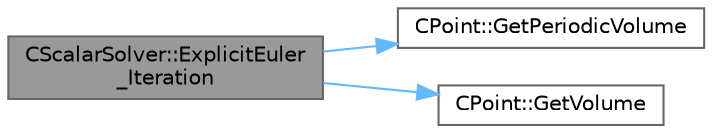 digraph "CScalarSolver::ExplicitEuler_Iteration"
{
 // LATEX_PDF_SIZE
  bgcolor="transparent";
  edge [fontname=Helvetica,fontsize=10,labelfontname=Helvetica,labelfontsize=10];
  node [fontname=Helvetica,fontsize=10,shape=box,height=0.2,width=0.4];
  rankdir="LR";
  Node1 [id="Node000001",label="CScalarSolver::ExplicitEuler\l_Iteration",height=0.2,width=0.4,color="gray40", fillcolor="grey60", style="filled", fontcolor="black",tooltip="Update the solution using the explicit Euler scheme."];
  Node1 -> Node2 [id="edge1_Node000001_Node000002",color="steelblue1",style="solid",tooltip=" "];
  Node2 [id="Node000002",label="CPoint::GetPeriodicVolume",height=0.2,width=0.4,color="grey40", fillcolor="white", style="filled",URL="$classCPoint.html#a47d81f37300a47e20ee3cd66d7c457f4",tooltip="Get the missing component of area or volume for a control volume on a periodic marker."];
  Node1 -> Node3 [id="edge2_Node000001_Node000003",color="steelblue1",style="solid",tooltip=" "];
  Node3 [id="Node000003",label="CPoint::GetVolume",height=0.2,width=0.4,color="grey40", fillcolor="white", style="filled",URL="$classCPoint.html#acc83b19b9c7201987cc2e948a7259af8",tooltip="Get area or volume of the control volume."];
}
